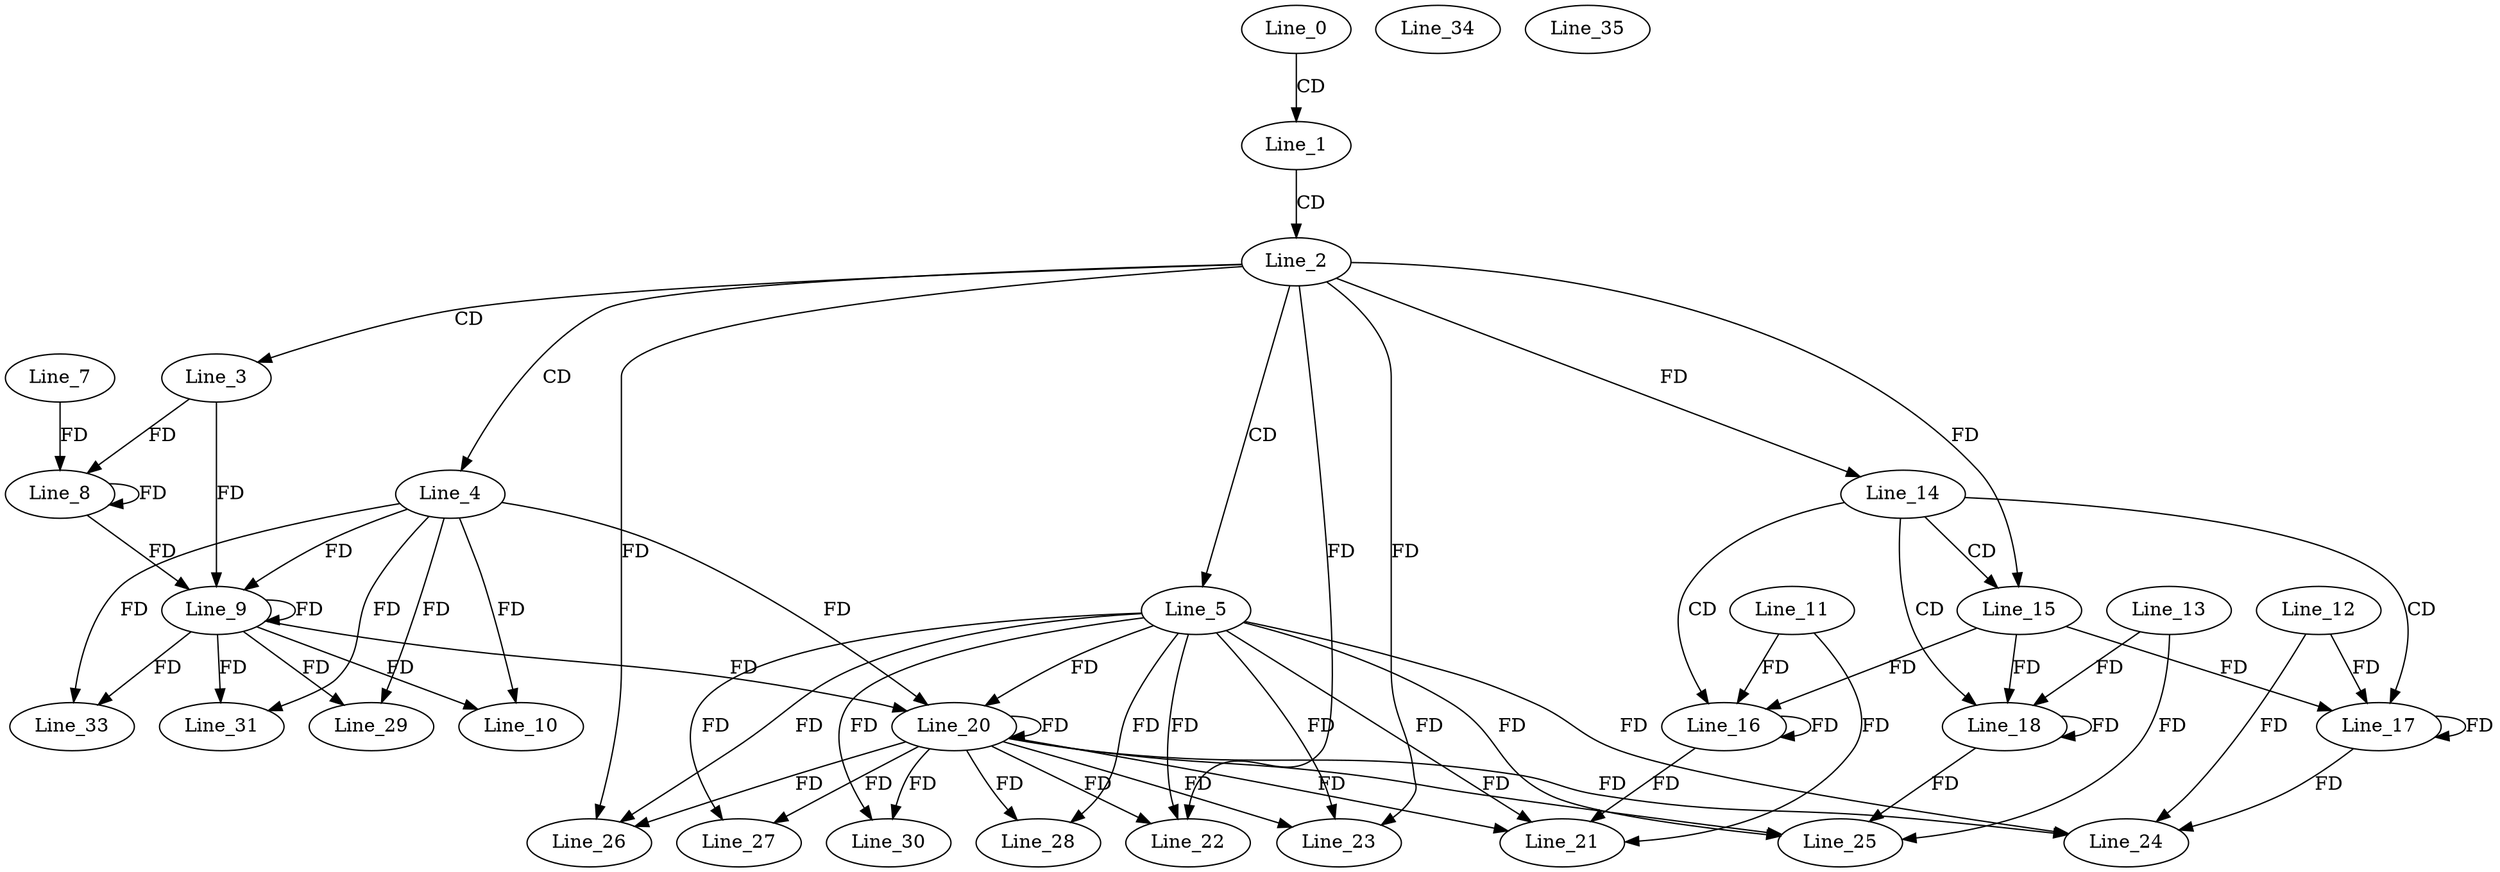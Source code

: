 digraph G {
  Line_0;
  Line_1;
  Line_2;
  Line_3;
  Line_4;
  Line_5;
  Line_8;
  Line_8;
  Line_7;
  Line_9;
  Line_9;
  Line_10;
  Line_14;
  Line_14;
  Line_15;
  Line_15;
  Line_16;
  Line_11;
  Line_16;
  Line_17;
  Line_12;
  Line_17;
  Line_17;
  Line_18;
  Line_13;
  Line_18;
  Line_20;
  Line_20;
  Line_21;
  Line_22;
  Line_23;
  Line_23;
  Line_24;
  Line_25;
  Line_26;
  Line_27;
  Line_28;
  Line_29;
  Line_30;
  Line_31;
  Line_33;
  Line_34;
  Line_35;
  Line_0 -> Line_1 [ label="CD" ];
  Line_1 -> Line_2 [ label="CD" ];
  Line_2 -> Line_3 [ label="CD" ];
  Line_2 -> Line_4 [ label="CD" ];
  Line_2 -> Line_5 [ label="CD" ];
  Line_3 -> Line_8 [ label="FD" ];
  Line_8 -> Line_8 [ label="FD" ];
  Line_7 -> Line_8 [ label="FD" ];
  Line_4 -> Line_9 [ label="FD" ];
  Line_9 -> Line_9 [ label="FD" ];
  Line_3 -> Line_9 [ label="FD" ];
  Line_8 -> Line_9 [ label="FD" ];
  Line_4 -> Line_10 [ label="FD" ];
  Line_9 -> Line_10 [ label="FD" ];
  Line_2 -> Line_14 [ label="FD" ];
  Line_14 -> Line_15 [ label="CD" ];
  Line_2 -> Line_15 [ label="FD" ];
  Line_14 -> Line_16 [ label="CD" ];
  Line_11 -> Line_16 [ label="FD" ];
  Line_16 -> Line_16 [ label="FD" ];
  Line_15 -> Line_16 [ label="FD" ];
  Line_14 -> Line_17 [ label="CD" ];
  Line_12 -> Line_17 [ label="FD" ];
  Line_17 -> Line_17 [ label="FD" ];
  Line_15 -> Line_17 [ label="FD" ];
  Line_14 -> Line_18 [ label="CD" ];
  Line_13 -> Line_18 [ label="FD" ];
  Line_18 -> Line_18 [ label="FD" ];
  Line_15 -> Line_18 [ label="FD" ];
  Line_5 -> Line_20 [ label="FD" ];
  Line_20 -> Line_20 [ label="FD" ];
  Line_4 -> Line_20 [ label="FD" ];
  Line_9 -> Line_20 [ label="FD" ];
  Line_5 -> Line_21 [ label="FD" ];
  Line_20 -> Line_21 [ label="FD" ];
  Line_11 -> Line_21 [ label="FD" ];
  Line_16 -> Line_21 [ label="FD" ];
  Line_5 -> Line_22 [ label="FD" ];
  Line_20 -> Line_22 [ label="FD" ];
  Line_2 -> Line_22 [ label="FD" ];
  Line_5 -> Line_23 [ label="FD" ];
  Line_20 -> Line_23 [ label="FD" ];
  Line_2 -> Line_23 [ label="FD" ];
  Line_5 -> Line_24 [ label="FD" ];
  Line_20 -> Line_24 [ label="FD" ];
  Line_12 -> Line_24 [ label="FD" ];
  Line_17 -> Line_24 [ label="FD" ];
  Line_5 -> Line_25 [ label="FD" ];
  Line_20 -> Line_25 [ label="FD" ];
  Line_13 -> Line_25 [ label="FD" ];
  Line_18 -> Line_25 [ label="FD" ];
  Line_5 -> Line_26 [ label="FD" ];
  Line_20 -> Line_26 [ label="FD" ];
  Line_2 -> Line_26 [ label="FD" ];
  Line_5 -> Line_27 [ label="FD" ];
  Line_20 -> Line_27 [ label="FD" ];
  Line_5 -> Line_28 [ label="FD" ];
  Line_20 -> Line_28 [ label="FD" ];
  Line_4 -> Line_29 [ label="FD" ];
  Line_9 -> Line_29 [ label="FD" ];
  Line_5 -> Line_30 [ label="FD" ];
  Line_20 -> Line_30 [ label="FD" ];
  Line_4 -> Line_31 [ label="FD" ];
  Line_9 -> Line_31 [ label="FD" ];
  Line_4 -> Line_33 [ label="FD" ];
  Line_9 -> Line_33 [ label="FD" ];
}
